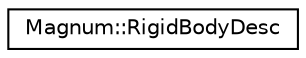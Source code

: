 digraph "圖形化之類別階層"
{
  edge [fontname="Helvetica",fontsize="10",labelfontname="Helvetica",labelfontsize="10"];
  node [fontname="Helvetica",fontsize="10",shape=record];
  rankdir="LR";
  Node1 [label="Magnum::RigidBodyDesc",height=0.2,width=0.4,color="black", fillcolor="white", style="filled",URL="$class_magnum_1_1_rigid_body_desc.html"];
}
